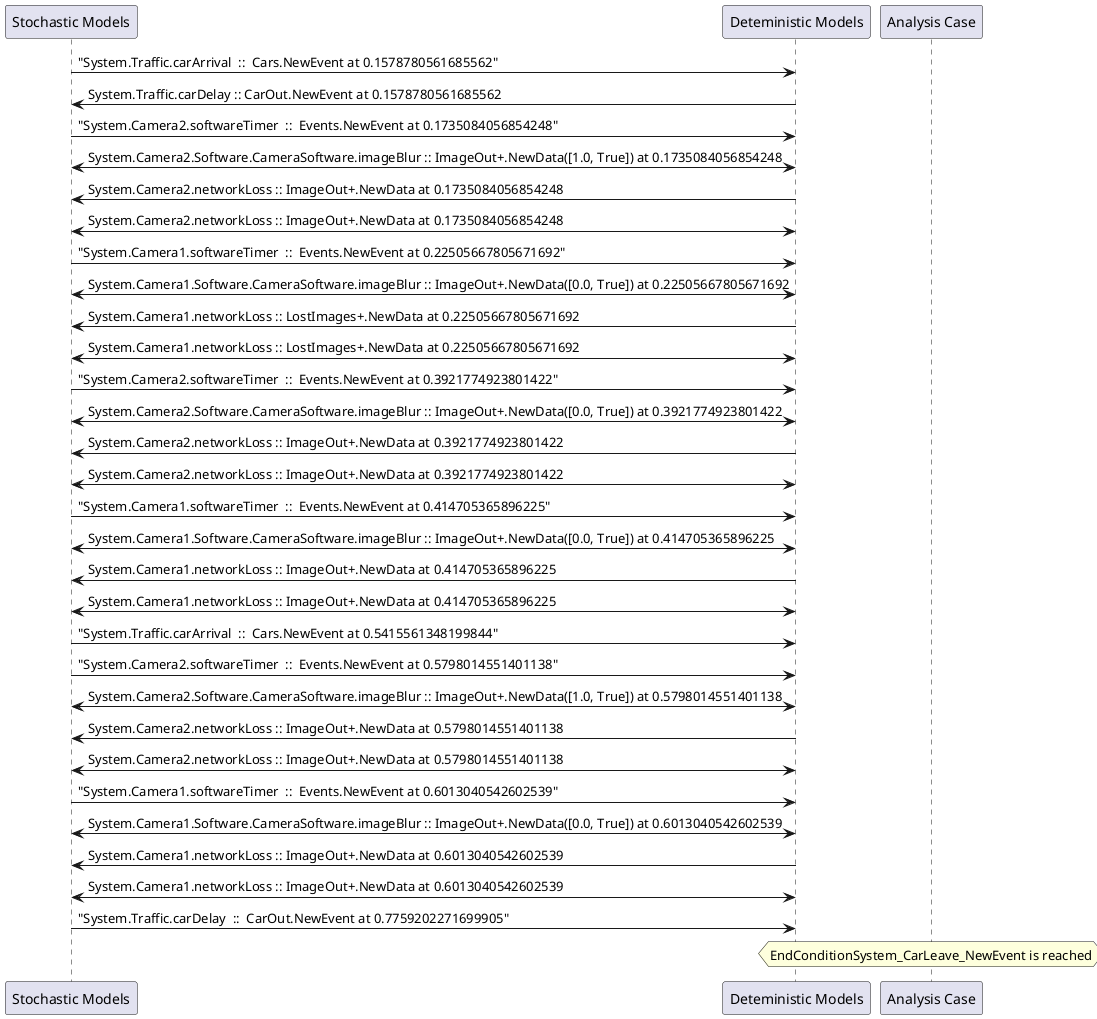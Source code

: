 
	@startuml
	participant "Stochastic Models" as stochmodel
	participant "Deteministic Models" as detmodel
	participant "Analysis Case" as analysis
	{31931_stop} stochmodel -> detmodel : "System.Traffic.carArrival  ::  Cars.NewEvent at 0.1578780561685562"
{31939_start} detmodel -> stochmodel : System.Traffic.carDelay :: CarOut.NewEvent at 0.1578780561685562
{31915_stop} stochmodel -> detmodel : "System.Camera2.softwareTimer  ::  Events.NewEvent at 0.1735084056854248"
detmodel <-> stochmodel : System.Camera2.Software.CameraSoftware.imageBlur :: ImageOut+.NewData([1.0, True]) at 0.1735084056854248
detmodel -> stochmodel : System.Camera2.networkLoss :: ImageOut+.NewData at 0.1735084056854248
detmodel <-> stochmodel : System.Camera2.networkLoss :: ImageOut+.NewData at 0.1735084056854248
{31900_stop} stochmodel -> detmodel : "System.Camera1.softwareTimer  ::  Events.NewEvent at 0.22505667805671692"
detmodel <-> stochmodel : System.Camera1.Software.CameraSoftware.imageBlur :: ImageOut+.NewData([0.0, True]) at 0.22505667805671692
detmodel -> stochmodel : System.Camera1.networkLoss :: LostImages+.NewData at 0.22505667805671692
detmodel <-> stochmodel : System.Camera1.networkLoss :: LostImages+.NewData at 0.22505667805671692
{31916_stop} stochmodel -> detmodel : "System.Camera2.softwareTimer  ::  Events.NewEvent at 0.3921774923801422"
detmodel <-> stochmodel : System.Camera2.Software.CameraSoftware.imageBlur :: ImageOut+.NewData([0.0, True]) at 0.3921774923801422
detmodel -> stochmodel : System.Camera2.networkLoss :: ImageOut+.NewData at 0.3921774923801422
detmodel <-> stochmodel : System.Camera2.networkLoss :: ImageOut+.NewData at 0.3921774923801422
{31901_stop} stochmodel -> detmodel : "System.Camera1.softwareTimer  ::  Events.NewEvent at 0.414705365896225"
detmodel <-> stochmodel : System.Camera1.Software.CameraSoftware.imageBlur :: ImageOut+.NewData([0.0, True]) at 0.414705365896225
detmodel -> stochmodel : System.Camera1.networkLoss :: ImageOut+.NewData at 0.414705365896225
detmodel <-> stochmodel : System.Camera1.networkLoss :: ImageOut+.NewData at 0.414705365896225
{31932_stop} stochmodel -> detmodel : "System.Traffic.carArrival  ::  Cars.NewEvent at 0.5415561348199844"
{31917_stop} stochmodel -> detmodel : "System.Camera2.softwareTimer  ::  Events.NewEvent at 0.5798014551401138"
detmodel <-> stochmodel : System.Camera2.Software.CameraSoftware.imageBlur :: ImageOut+.NewData([1.0, True]) at 0.5798014551401138
detmodel -> stochmodel : System.Camera2.networkLoss :: ImageOut+.NewData at 0.5798014551401138
detmodel <-> stochmodel : System.Camera2.networkLoss :: ImageOut+.NewData at 0.5798014551401138
{31902_stop} stochmodel -> detmodel : "System.Camera1.softwareTimer  ::  Events.NewEvent at 0.6013040542602539"
detmodel <-> stochmodel : System.Camera1.Software.CameraSoftware.imageBlur :: ImageOut+.NewData([0.0, True]) at 0.6013040542602539
detmodel -> stochmodel : System.Camera1.networkLoss :: ImageOut+.NewData at 0.6013040542602539
detmodel <-> stochmodel : System.Camera1.networkLoss :: ImageOut+.NewData at 0.6013040542602539
{31939_stop} stochmodel -> detmodel : "System.Traffic.carDelay  ::  CarOut.NewEvent at 0.7759202271699905"
{31939_start} <-> {31939_stop} : delay
hnote over analysis 
EndConditionSystem_CarLeave_NewEvent is reached
endnote
@enduml